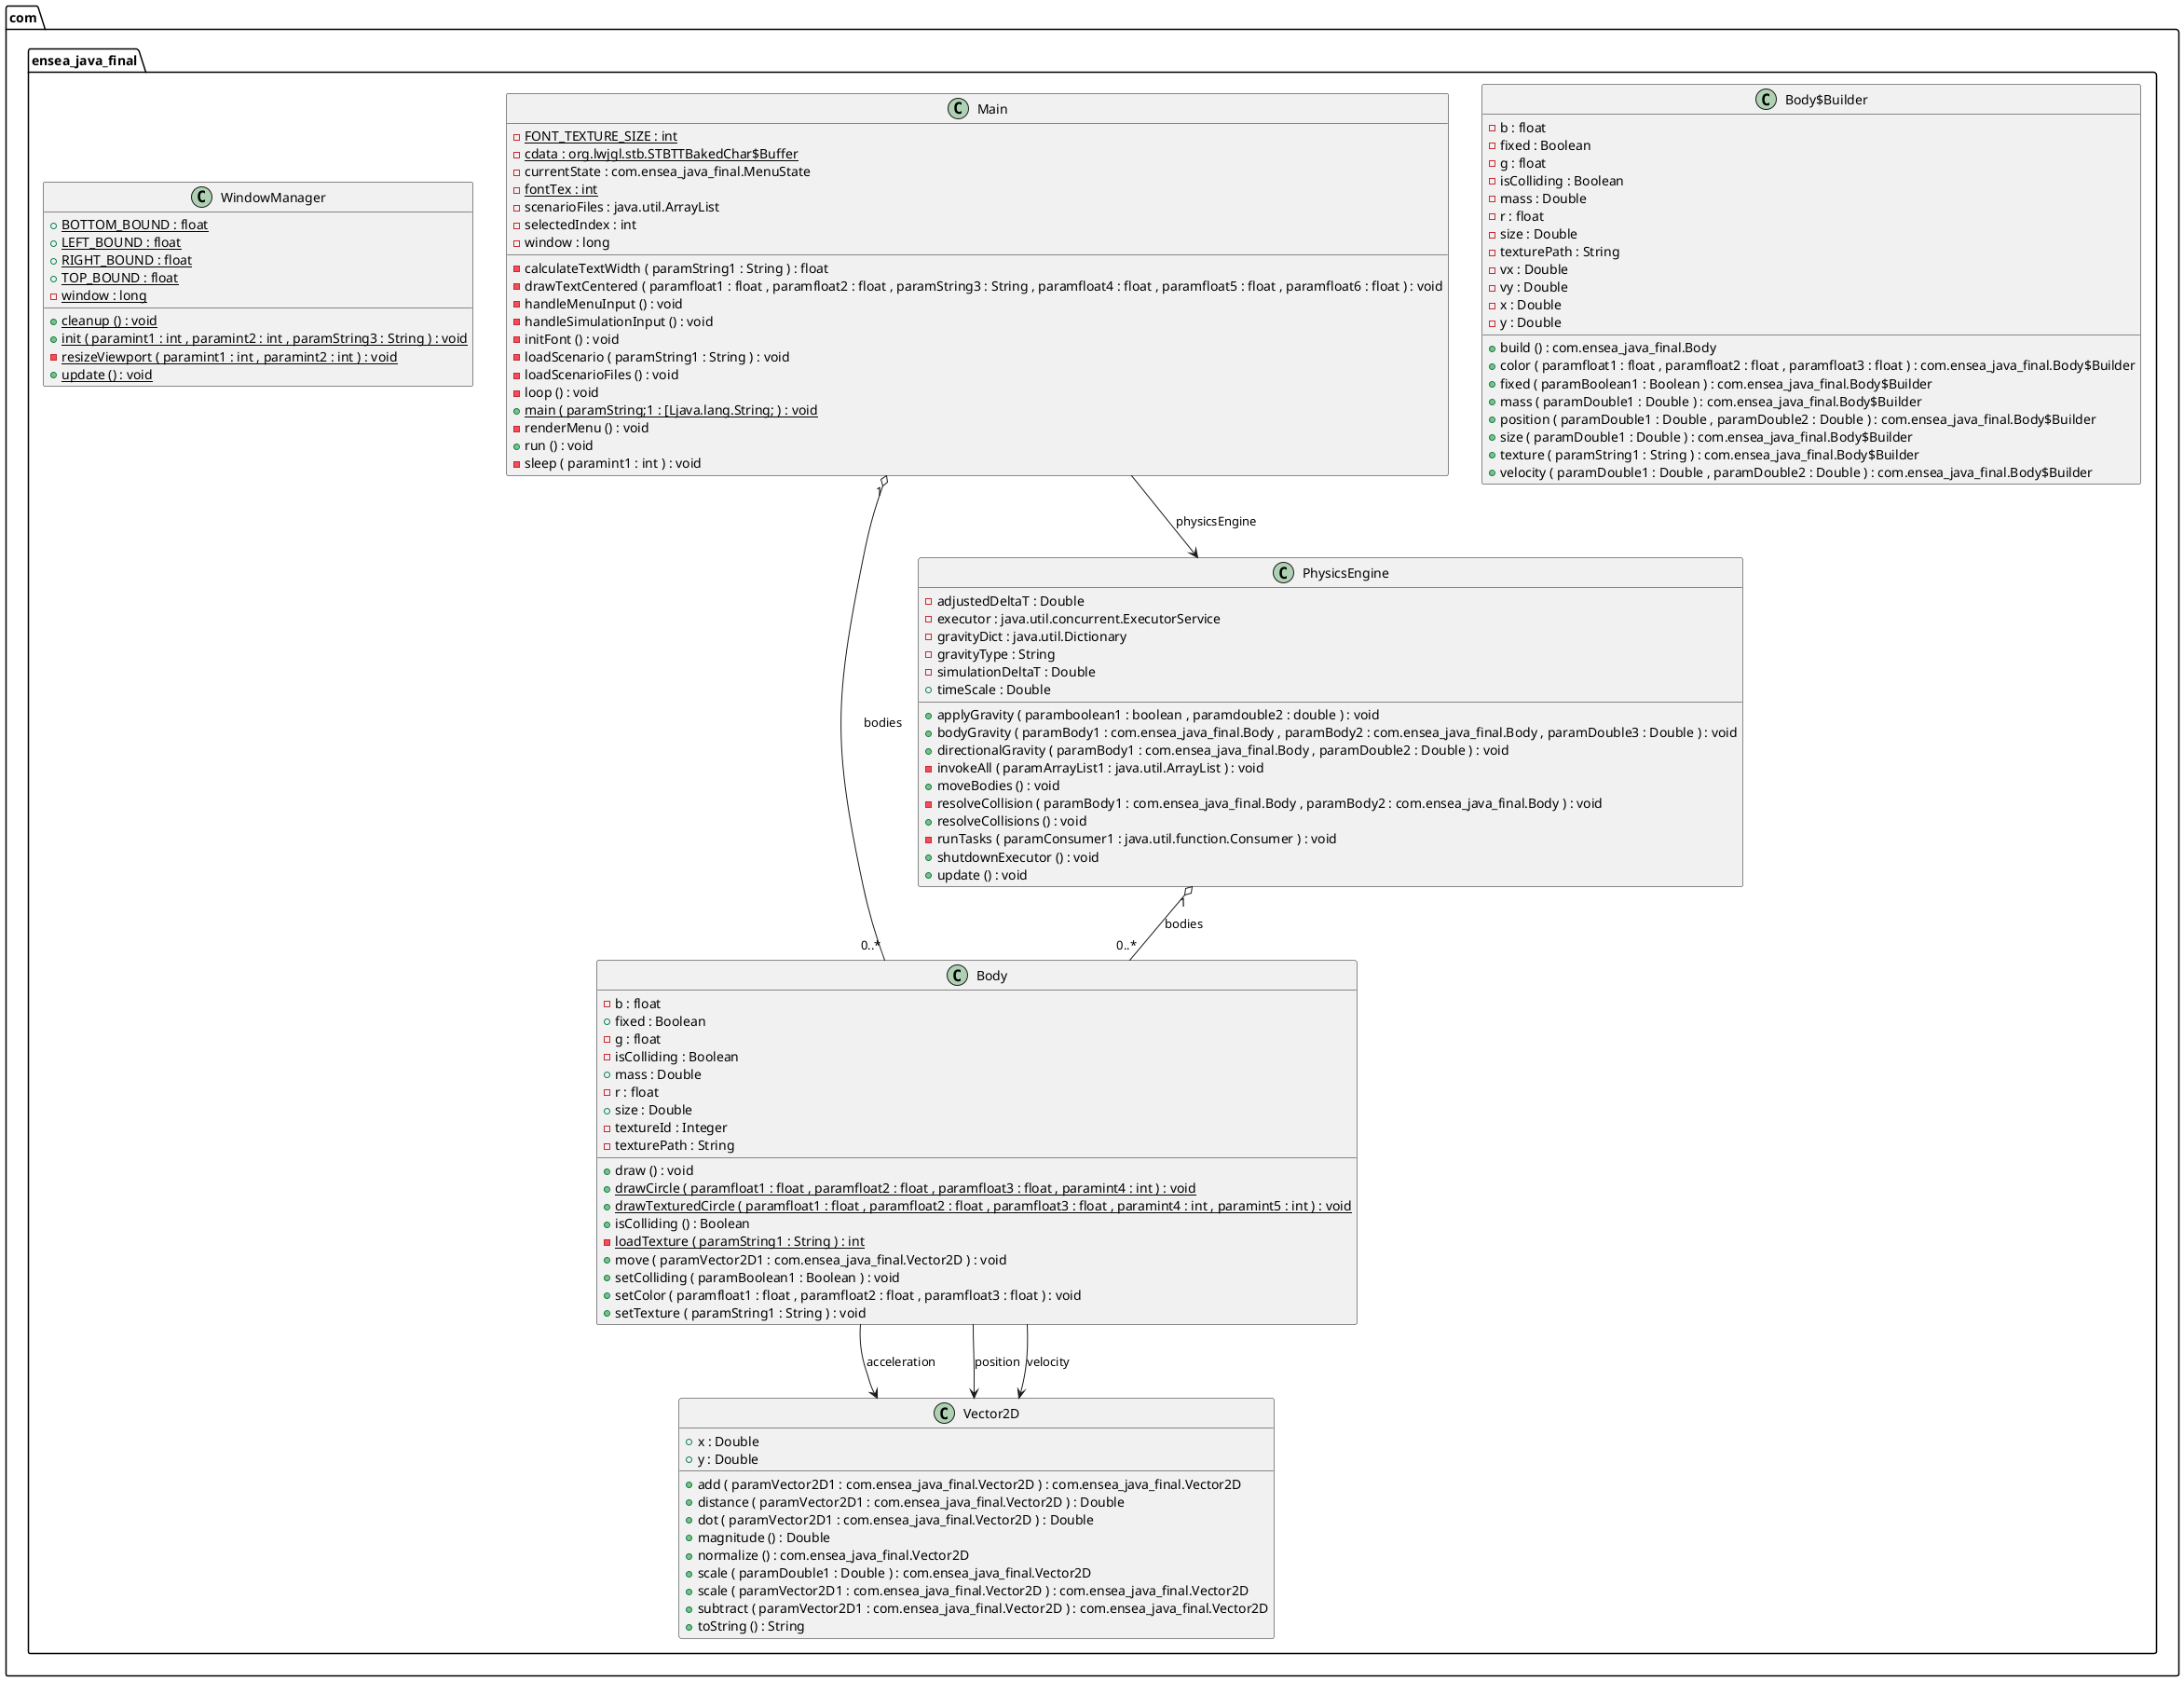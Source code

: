 @startuml

class com.ensea_java_final.Body {
	{field} -b : float
	{field} +fixed : Boolean
	{field} -g : float
	{field} -isColliding : Boolean
	{field} +mass : Double
	{field} -r : float
	{field} +size : Double
	{field} -textureId : Integer
	{field} -texturePath : String
	{method} +draw () : void
	{method}  {static} +drawCircle ( paramfloat1 : float , paramfloat2 : float , paramfloat3 : float , paramint4 : int ) : void
	{method}  {static} +drawTexturedCircle ( paramfloat1 : float , paramfloat2 : float , paramfloat3 : float , paramint4 : int , paramint5 : int ) : void
	{method} +isColliding () : Boolean
	{method}  {static} -loadTexture ( paramString1 : String ) : int
	{method} +move ( paramVector2D1 : com.ensea_java_final.Vector2D ) : void
	{method} +setColliding ( paramBoolean1 : Boolean ) : void
	{method} +setColor ( paramfloat1 : float , paramfloat2 : float , paramfloat3 : float ) : void
	{method} +setTexture ( paramString1 : String ) : void
}


class com.ensea_java_final.Body$Builder {
	{field} -b : float
	{field} -fixed : Boolean
	{field} -g : float
	{field} -isColliding : Boolean
	{field} -mass : Double
	{field} -r : float
	{field} -size : Double
	{field} -texturePath : String
	{field} -vx : Double
	{field} -vy : Double
	{field} -x : Double
	{field} -y : Double
	{method} +build () : com.ensea_java_final.Body
	{method} +color ( paramfloat1 : float , paramfloat2 : float , paramfloat3 : float ) : com.ensea_java_final.Body$Builder
	{method} +fixed ( paramBoolean1 : Boolean ) : com.ensea_java_final.Body$Builder
	{method} +mass ( paramDouble1 : Double ) : com.ensea_java_final.Body$Builder
	{method} +position ( paramDouble1 : Double , paramDouble2 : Double ) : com.ensea_java_final.Body$Builder
	{method} +size ( paramDouble1 : Double ) : com.ensea_java_final.Body$Builder
	{method} +texture ( paramString1 : String ) : com.ensea_java_final.Body$Builder
	{method} +velocity ( paramDouble1 : Double , paramDouble2 : Double ) : com.ensea_java_final.Body$Builder
}


class com.ensea_java_final.Main {
	{field} {static} -FONT_TEXTURE_SIZE : int
	{field} {static} -cdata : org.lwjgl.stb.STBTTBakedChar$Buffer
	{field} -currentState : com.ensea_java_final.MenuState
	{field} {static} -fontTex : int
	{field} -scenarioFiles : java.util.ArrayList
	{field} -selectedIndex : int
	{field} -window : long
	{method} -calculateTextWidth ( paramString1 : String ) : float
	{method} -drawTextCentered ( paramfloat1 : float , paramfloat2 : float , paramString3 : String , paramfloat4 : float , paramfloat5 : float , paramfloat6 : float ) : void
	{method} -handleMenuInput () : void
	{method} -handleSimulationInput () : void
	{method} -initFont () : void
	{method} -loadScenario ( paramString1 : String ) : void
	{method} -loadScenarioFiles () : void
	{method} -loop () : void
	{method}  {static} +main ( paramString;1 : [Ljava.lang.String; ) : void
	{method} -renderMenu () : void
	{method} +run () : void
	{method} -sleep ( paramint1 : int ) : void
}


class com.ensea_java_final.PhysicsEngine {
	{field} -adjustedDeltaT : Double
	{field} -executor : java.util.concurrent.ExecutorService
	{field} -gravityDict : java.util.Dictionary
	{field} -gravityType : String
	{field} -simulationDeltaT : Double
	{field} +timeScale : Double
	{method} +applyGravity ( paramboolean1 : boolean , paramdouble2 : double ) : void
	{method} +bodyGravity ( paramBody1 : com.ensea_java_final.Body , paramBody2 : com.ensea_java_final.Body , paramDouble3 : Double ) : void
	{method} +directionalGravity ( paramBody1 : com.ensea_java_final.Body , paramDouble2 : Double ) : void
	{method} -invokeAll ( paramArrayList1 : java.util.ArrayList ) : void
	{method} +moveBodies () : void
	{method} -resolveCollision ( paramBody1 : com.ensea_java_final.Body , paramBody2 : com.ensea_java_final.Body ) : void
	{method} +resolveCollisions () : void
	{method} -runTasks ( paramConsumer1 : java.util.function.Consumer ) : void
	{method} +shutdownExecutor () : void
	{method} +update () : void
}


class com.ensea_java_final.Vector2D {
	{field} +x : Double
	{field} +y : Double
	{method} +add ( paramVector2D1 : com.ensea_java_final.Vector2D ) : com.ensea_java_final.Vector2D
	{method} +distance ( paramVector2D1 : com.ensea_java_final.Vector2D ) : Double
	{method} +dot ( paramVector2D1 : com.ensea_java_final.Vector2D ) : Double
	{method} +magnitude () : Double
	{method} +normalize () : com.ensea_java_final.Vector2D
	{method} +scale ( paramDouble1 : Double ) : com.ensea_java_final.Vector2D
	{method} +scale ( paramVector2D1 : com.ensea_java_final.Vector2D ) : com.ensea_java_final.Vector2D
	{method} +subtract ( paramVector2D1 : com.ensea_java_final.Vector2D ) : com.ensea_java_final.Vector2D
	{method} +toString () : String
}


class com.ensea_java_final.WindowManager {
	{field} {static} +BOTTOM_BOUND : float
	{field} {static} +LEFT_BOUND : float
	{field} {static} +RIGHT_BOUND : float
	{field} {static} +TOP_BOUND : float
	{field} {static} -window : long
	{method}  {static} +cleanup () : void
	{method}  {static} +init ( paramint1 : int , paramint2 : int , paramString3 : String ) : void
	{method}  {static} -resizeViewport ( paramint1 : int , paramint2 : int ) : void
	{method}  {static} +update () : void
}




com.ensea_java_final.Body -->  com.ensea_java_final.Vector2D : acceleration
com.ensea_java_final.Body -->  com.ensea_java_final.Vector2D : position
com.ensea_java_final.Body -->  com.ensea_java_final.Vector2D : velocity
com.ensea_java_final.Main "1" o-- "0..*"  com.ensea_java_final.Body : bodies
com.ensea_java_final.Main -->  com.ensea_java_final.PhysicsEngine : physicsEngine
com.ensea_java_final.PhysicsEngine "1" o-- "0..*"  com.ensea_java_final.Body : bodies


@enduml